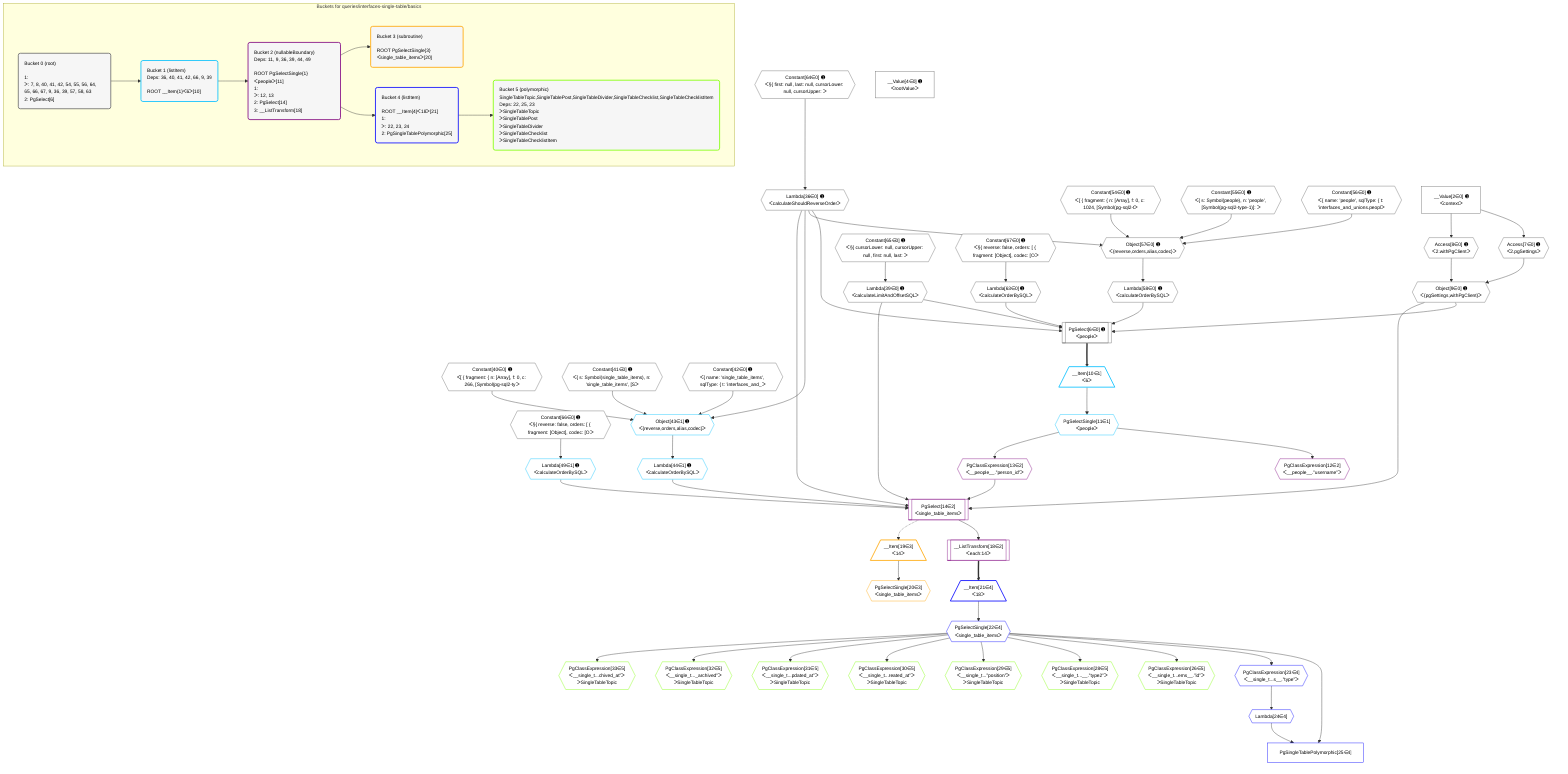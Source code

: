 %%{init: {'themeVariables': { 'fontSize': '12px'}}}%%
graph TD
    classDef path fill:#eee,stroke:#000,color:#000
    classDef plan fill:#fff,stroke-width:1px,color:#000
    classDef itemplan fill:#fff,stroke-width:2px,color:#000
    classDef unbatchedplan fill:#dff,stroke-width:1px,color:#000
    classDef sideeffectplan fill:#fcc,stroke-width:2px,color:#000
    classDef bucket fill:#f6f6f6,color:#000,stroke-width:2px,text-align:left


    %% plan dependencies
    PgSelect6[["PgSelect[6∈0] ➊<br />ᐸpeopleᐳ"]]:::plan
    Object9{{"Object[9∈0] ➊<br />ᐸ{pgSettings,withPgClient}ᐳ"}}:::plan
    Lambda36{{"Lambda[36∈0] ➊<br />ᐸcalculateShouldReverseOrderᐳ"}}:::plan
    Lambda39{{"Lambda[39∈0] ➊<br />ᐸcalculateLimitAndOffsetSQLᐳ"}}:::plan
    Lambda58{{"Lambda[58∈0] ➊<br />ᐸcalculateOrderBySQLᐳ"}}:::plan
    Lambda63{{"Lambda[63∈0] ➊<br />ᐸcalculateOrderBySQLᐳ"}}:::plan
    Object9 & Lambda36 & Lambda39 & Lambda58 & Lambda63 --> PgSelect6
    Object57{{"Object[57∈0] ➊<br />ᐸ{reverse,orders,alias,codec}ᐳ"}}:::plan
    Constant54{{"Constant[54∈0] ➊<br />ᐸ[ { fragment: { n: [Array], f: 0, c: 1024, [Symbol(pg-sql2-tᐳ"}}:::plan
    Constant55{{"Constant[55∈0] ➊<br />ᐸ{ s: Symbol(people), n: 'people', [Symbol(pg-sql2-type-1)]: ᐳ"}}:::plan
    Constant56{{"Constant[56∈0] ➊<br />ᐸ{ name: 'people', sqlType: { t: 'interfaces_and_unions.peoplᐳ"}}:::plan
    Lambda36 & Constant54 & Constant55 & Constant56 --> Object57
    Access7{{"Access[7∈0] ➊<br />ᐸ2.pgSettingsᐳ"}}:::plan
    Access8{{"Access[8∈0] ➊<br />ᐸ2.withPgClientᐳ"}}:::plan
    Access7 & Access8 --> Object9
    __Value2["__Value[2∈0] ➊<br />ᐸcontextᐳ"]:::plan
    __Value2 --> Access7
    __Value2 --> Access8
    Constant64{{"Constant[64∈0] ➊<br />ᐸ§{ first: null, last: null, cursorLower: null, cursorUpper: ᐳ"}}:::plan
    Constant64 --> Lambda36
    Constant65{{"Constant[65∈0] ➊<br />ᐸ§{ cursorLower: null, cursorUpper: null, first: null, last: ᐳ"}}:::plan
    Constant65 --> Lambda39
    Object57 --> Lambda58
    Constant67{{"Constant[67∈0] ➊<br />ᐸ§{ reverse: false, orders: [ { fragment: [Object], codec: [Oᐳ"}}:::plan
    Constant67 --> Lambda63
    __Value4["__Value[4∈0] ➊<br />ᐸrootValueᐳ"]:::plan
    Constant40{{"Constant[40∈0] ➊<br />ᐸ[ { fragment: { n: [Array], f: 0, c: 266, [Symbol(pg-sql2-tyᐳ"}}:::plan
    Constant41{{"Constant[41∈0] ➊<br />ᐸ{ s: Symbol(single_table_items), n: 'single_table_items', [Sᐳ"}}:::plan
    Constant42{{"Constant[42∈0] ➊<br />ᐸ{ name: 'single_table_items', sqlType: { t: 'interfaces_and_ᐳ"}}:::plan
    Constant66{{"Constant[66∈0] ➊<br />ᐸ§{ reverse: false, orders: [ { fragment: [Object], codec: [Oᐳ"}}:::plan
    Object43{{"Object[43∈1] ➊<br />ᐸ{reverse,orders,alias,codec}ᐳ"}}:::plan
    Lambda36 & Constant40 & Constant41 & Constant42 --> Object43
    __Item10[/"__Item[10∈1]<br />ᐸ6ᐳ"\]:::itemplan
    PgSelect6 ==> __Item10
    PgSelectSingle11{{"PgSelectSingle[11∈1]<br />ᐸpeopleᐳ"}}:::plan
    __Item10 --> PgSelectSingle11
    Lambda44{{"Lambda[44∈1] ➊<br />ᐸcalculateOrderBySQLᐳ"}}:::plan
    Object43 --> Lambda44
    Lambda49{{"Lambda[49∈1] ➊<br />ᐸcalculateOrderBySQLᐳ"}}:::plan
    Constant66 --> Lambda49
    PgSelect14[["PgSelect[14∈2]<br />ᐸsingle_table_itemsᐳ"]]:::plan
    PgClassExpression13{{"PgClassExpression[13∈2]<br />ᐸ__people__.”person_id”ᐳ"}}:::plan
    Object9 & PgClassExpression13 & Lambda36 & Lambda39 & Lambda44 & Lambda49 --> PgSelect14
    PgClassExpression12{{"PgClassExpression[12∈2]<br />ᐸ__people__.”username”ᐳ"}}:::plan
    PgSelectSingle11 --> PgClassExpression12
    PgSelectSingle11 --> PgClassExpression13
    __ListTransform18[["__ListTransform[18∈2]<br />ᐸeach:14ᐳ"]]:::plan
    PgSelect14 --> __ListTransform18
    __Item19[/"__Item[19∈3]<br />ᐸ14ᐳ"\]:::itemplan
    PgSelect14 -.-> __Item19
    PgSelectSingle20{{"PgSelectSingle[20∈3]<br />ᐸsingle_table_itemsᐳ"}}:::plan
    __Item19 --> PgSelectSingle20
    PgSingleTablePolymorphic25["PgSingleTablePolymorphic[25∈4]"]:::plan
    Lambda24{{"Lambda[24∈4]"}}:::plan
    PgSelectSingle22{{"PgSelectSingle[22∈4]<br />ᐸsingle_table_itemsᐳ"}}:::plan
    Lambda24 & PgSelectSingle22 --> PgSingleTablePolymorphic25
    __Item21[/"__Item[21∈4]<br />ᐸ18ᐳ"\]:::itemplan
    __ListTransform18 ==> __Item21
    __Item21 --> PgSelectSingle22
    PgClassExpression23{{"PgClassExpression[23∈4]<br />ᐸ__single_t...s__.”type”ᐳ"}}:::plan
    PgSelectSingle22 --> PgClassExpression23
    PgClassExpression23 --> Lambda24
    PgClassExpression26{{"PgClassExpression[26∈5]<br />ᐸ__single_t...ems__.”id”ᐳ<br />ᐳSingleTableTopic"}}:::plan
    PgSelectSingle22 --> PgClassExpression26
    PgClassExpression28{{"PgClassExpression[28∈5]<br />ᐸ__single_t...__.”type2”ᐳ<br />ᐳSingleTableTopic"}}:::plan
    PgSelectSingle22 --> PgClassExpression28
    PgClassExpression29{{"PgClassExpression[29∈5]<br />ᐸ__single_t...”position”ᐳ<br />ᐳSingleTableTopic"}}:::plan
    PgSelectSingle22 --> PgClassExpression29
    PgClassExpression30{{"PgClassExpression[30∈5]<br />ᐸ__single_t...reated_at”ᐳ<br />ᐳSingleTableTopic"}}:::plan
    PgSelectSingle22 --> PgClassExpression30
    PgClassExpression31{{"PgClassExpression[31∈5]<br />ᐸ__single_t...pdated_at”ᐳ<br />ᐳSingleTableTopic"}}:::plan
    PgSelectSingle22 --> PgClassExpression31
    PgClassExpression32{{"PgClassExpression[32∈5]<br />ᐸ__single_t..._archived”ᐳ<br />ᐳSingleTableTopic"}}:::plan
    PgSelectSingle22 --> PgClassExpression32
    PgClassExpression33{{"PgClassExpression[33∈5]<br />ᐸ__single_t...chived_at”ᐳ<br />ᐳSingleTableTopic"}}:::plan
    PgSelectSingle22 --> PgClassExpression33

    %% define steps

    subgraph "Buckets for queries/interfaces-single-table/basics"
    Bucket0("Bucket 0 (root)<br /><br />1: <br />ᐳ: 7, 8, 40, 41, 42, 54, 55, 56, 64, 65, 66, 67, 9, 36, 39, 57, 58, 63<br />2: PgSelect[6]"):::bucket
    classDef bucket0 stroke:#696969
    class Bucket0,__Value2,__Value4,PgSelect6,Access7,Access8,Object9,Lambda36,Lambda39,Constant40,Constant41,Constant42,Constant54,Constant55,Constant56,Object57,Lambda58,Lambda63,Constant64,Constant65,Constant66,Constant67 bucket0
    Bucket1("Bucket 1 (listItem)<br />Deps: 36, 40, 41, 42, 66, 9, 39<br /><br />ROOT __Item{1}ᐸ6ᐳ[10]"):::bucket
    classDef bucket1 stroke:#00bfff
    class Bucket1,__Item10,PgSelectSingle11,Object43,Lambda44,Lambda49 bucket1
    Bucket2("Bucket 2 (nullableBoundary)<br />Deps: 11, 9, 36, 39, 44, 49<br /><br />ROOT PgSelectSingle{1}ᐸpeopleᐳ[11]<br />1: <br />ᐳ: 12, 13<br />2: PgSelect[14]<br />3: __ListTransform[18]"):::bucket
    classDef bucket2 stroke:#7f007f
    class Bucket2,PgClassExpression12,PgClassExpression13,PgSelect14,__ListTransform18 bucket2
    Bucket3("Bucket 3 (subroutine)<br /><br />ROOT PgSelectSingle{3}ᐸsingle_table_itemsᐳ[20]"):::bucket
    classDef bucket3 stroke:#ffa500
    class Bucket3,__Item19,PgSelectSingle20 bucket3
    Bucket4("Bucket 4 (listItem)<br /><br />ROOT __Item{4}ᐸ18ᐳ[21]<br />1: <br />ᐳ: 22, 23, 24<br />2: PgSingleTablePolymorphic[25]"):::bucket
    classDef bucket4 stroke:#0000ff
    class Bucket4,__Item21,PgSelectSingle22,PgClassExpression23,Lambda24,PgSingleTablePolymorphic25 bucket4
    Bucket5("Bucket 5 (polymorphic)<br />SingleTableTopic,SingleTablePost,SingleTableDivider,SingleTableChecklist,SingleTableChecklistItem<br />Deps: 22, 25, 23<br />ᐳSingleTableTopic<br />ᐳSingleTablePost<br />ᐳSingleTableDivider<br />ᐳSingleTableChecklist<br />ᐳSingleTableChecklistItem"):::bucket
    classDef bucket5 stroke:#7fff00
    class Bucket5,PgClassExpression26,PgClassExpression28,PgClassExpression29,PgClassExpression30,PgClassExpression31,PgClassExpression32,PgClassExpression33 bucket5
    Bucket0 --> Bucket1
    Bucket1 --> Bucket2
    Bucket2 --> Bucket3 & Bucket4
    Bucket4 --> Bucket5
    end